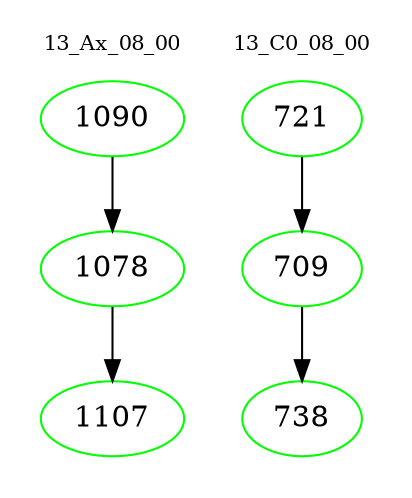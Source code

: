 digraph{
subgraph cluster_0 {
color = white
label = "13_Ax_08_00";
fontsize=10;
T0_1090 [label="1090", color="green"]
T0_1090 -> T0_1078 [color="black"]
T0_1078 [label="1078", color="green"]
T0_1078 -> T0_1107 [color="black"]
T0_1107 [label="1107", color="green"]
}
subgraph cluster_1 {
color = white
label = "13_C0_08_00";
fontsize=10;
T1_721 [label="721", color="green"]
T1_721 -> T1_709 [color="black"]
T1_709 [label="709", color="green"]
T1_709 -> T1_738 [color="black"]
T1_738 [label="738", color="green"]
}
}
